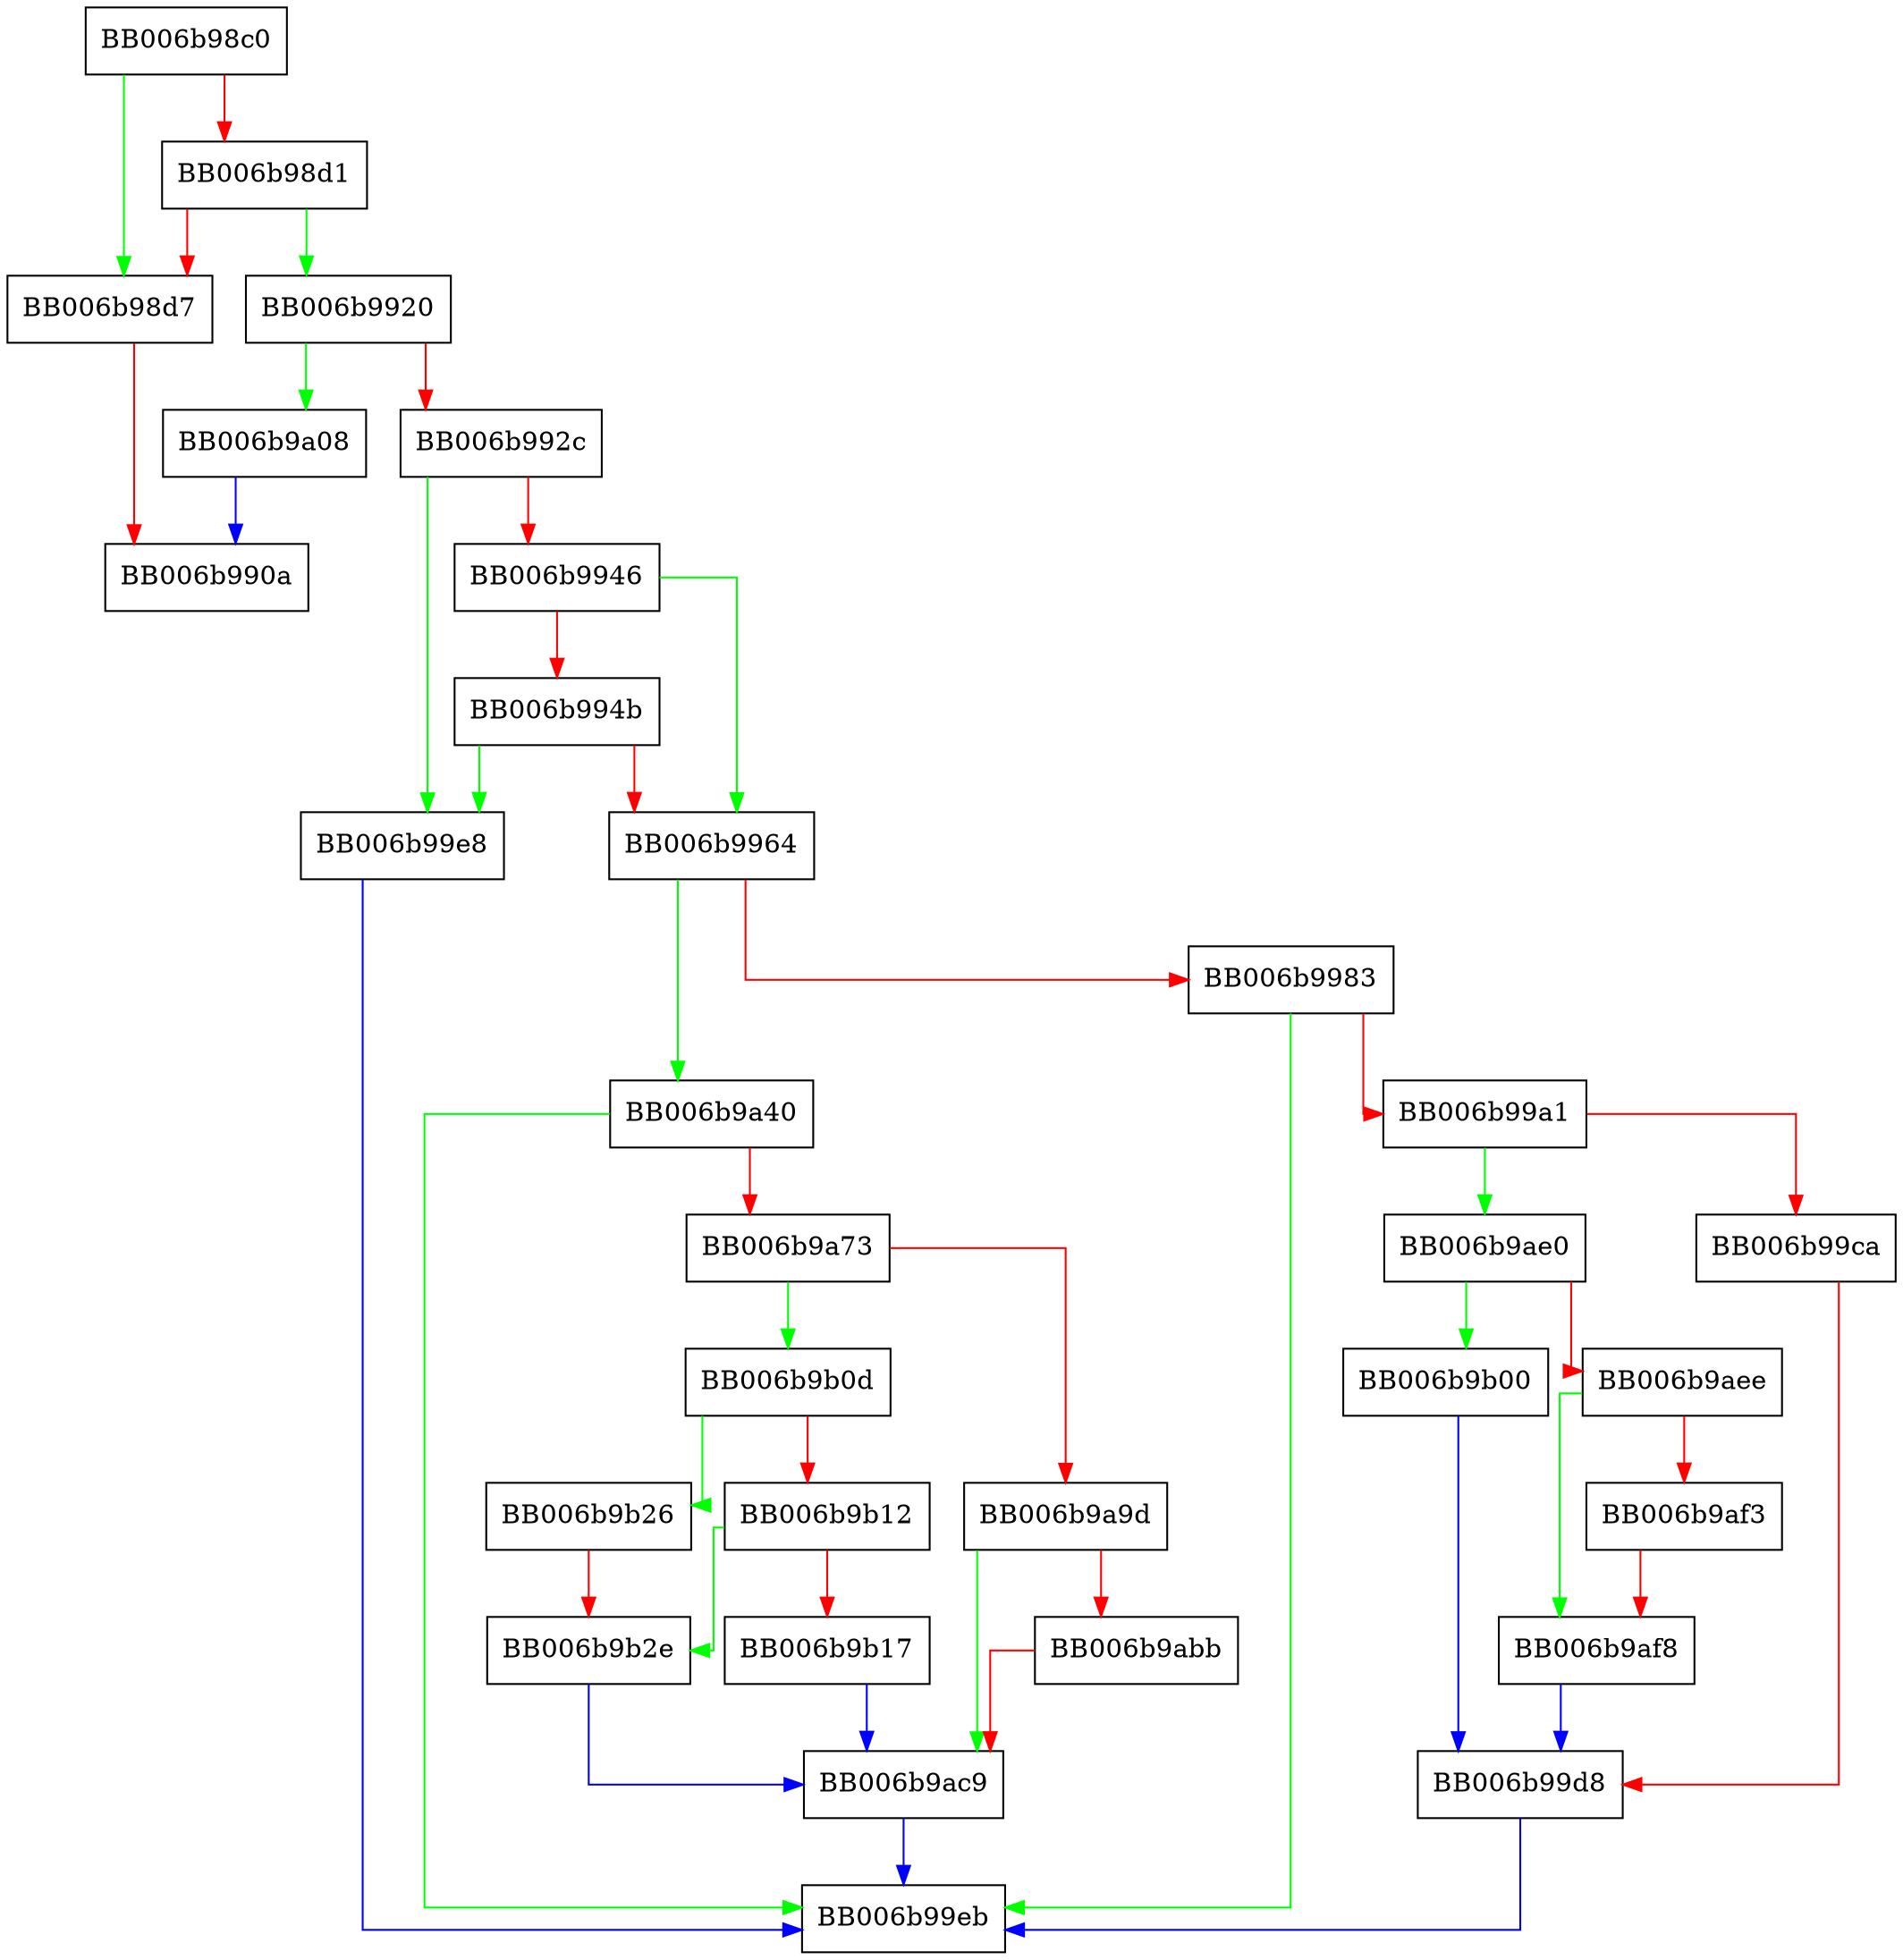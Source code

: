 digraph ec_to_PrivateKeyInfo_pem_encode {
  node [shape="box"];
  graph [splines=ortho];
  BB006b98c0 -> BB006b98d7 [color="green"];
  BB006b98c0 -> BB006b98d1 [color="red"];
  BB006b98d1 -> BB006b9920 [color="green"];
  BB006b98d1 -> BB006b98d7 [color="red"];
  BB006b98d7 -> BB006b990a [color="red"];
  BB006b9920 -> BB006b9a08 [color="green"];
  BB006b9920 -> BB006b992c [color="red"];
  BB006b992c -> BB006b99e8 [color="green"];
  BB006b992c -> BB006b9946 [color="red"];
  BB006b9946 -> BB006b9964 [color="green"];
  BB006b9946 -> BB006b994b [color="red"];
  BB006b994b -> BB006b99e8 [color="green"];
  BB006b994b -> BB006b9964 [color="red"];
  BB006b9964 -> BB006b9a40 [color="green"];
  BB006b9964 -> BB006b9983 [color="red"];
  BB006b9983 -> BB006b99eb [color="green"];
  BB006b9983 -> BB006b99a1 [color="red"];
  BB006b99a1 -> BB006b9ae0 [color="green"];
  BB006b99a1 -> BB006b99ca [color="red"];
  BB006b99ca -> BB006b99d8 [color="red"];
  BB006b99d8 -> BB006b99eb [color="blue"];
  BB006b99e8 -> BB006b99eb [color="blue"];
  BB006b9a08 -> BB006b990a [color="blue"];
  BB006b9a40 -> BB006b99eb [color="green"];
  BB006b9a40 -> BB006b9a73 [color="red"];
  BB006b9a73 -> BB006b9b0d [color="green"];
  BB006b9a73 -> BB006b9a9d [color="red"];
  BB006b9a9d -> BB006b9ac9 [color="green"];
  BB006b9a9d -> BB006b9abb [color="red"];
  BB006b9abb -> BB006b9ac9 [color="red"];
  BB006b9ac9 -> BB006b99eb [color="blue"];
  BB006b9ae0 -> BB006b9b00 [color="green"];
  BB006b9ae0 -> BB006b9aee [color="red"];
  BB006b9aee -> BB006b9af8 [color="green"];
  BB006b9aee -> BB006b9af3 [color="red"];
  BB006b9af3 -> BB006b9af8 [color="red"];
  BB006b9af8 -> BB006b99d8 [color="blue"];
  BB006b9b00 -> BB006b99d8 [color="blue"];
  BB006b9b0d -> BB006b9b26 [color="green"];
  BB006b9b0d -> BB006b9b12 [color="red"];
  BB006b9b12 -> BB006b9b2e [color="green"];
  BB006b9b12 -> BB006b9b17 [color="red"];
  BB006b9b17 -> BB006b9ac9 [color="blue"];
  BB006b9b26 -> BB006b9b2e [color="red"];
  BB006b9b2e -> BB006b9ac9 [color="blue"];
}